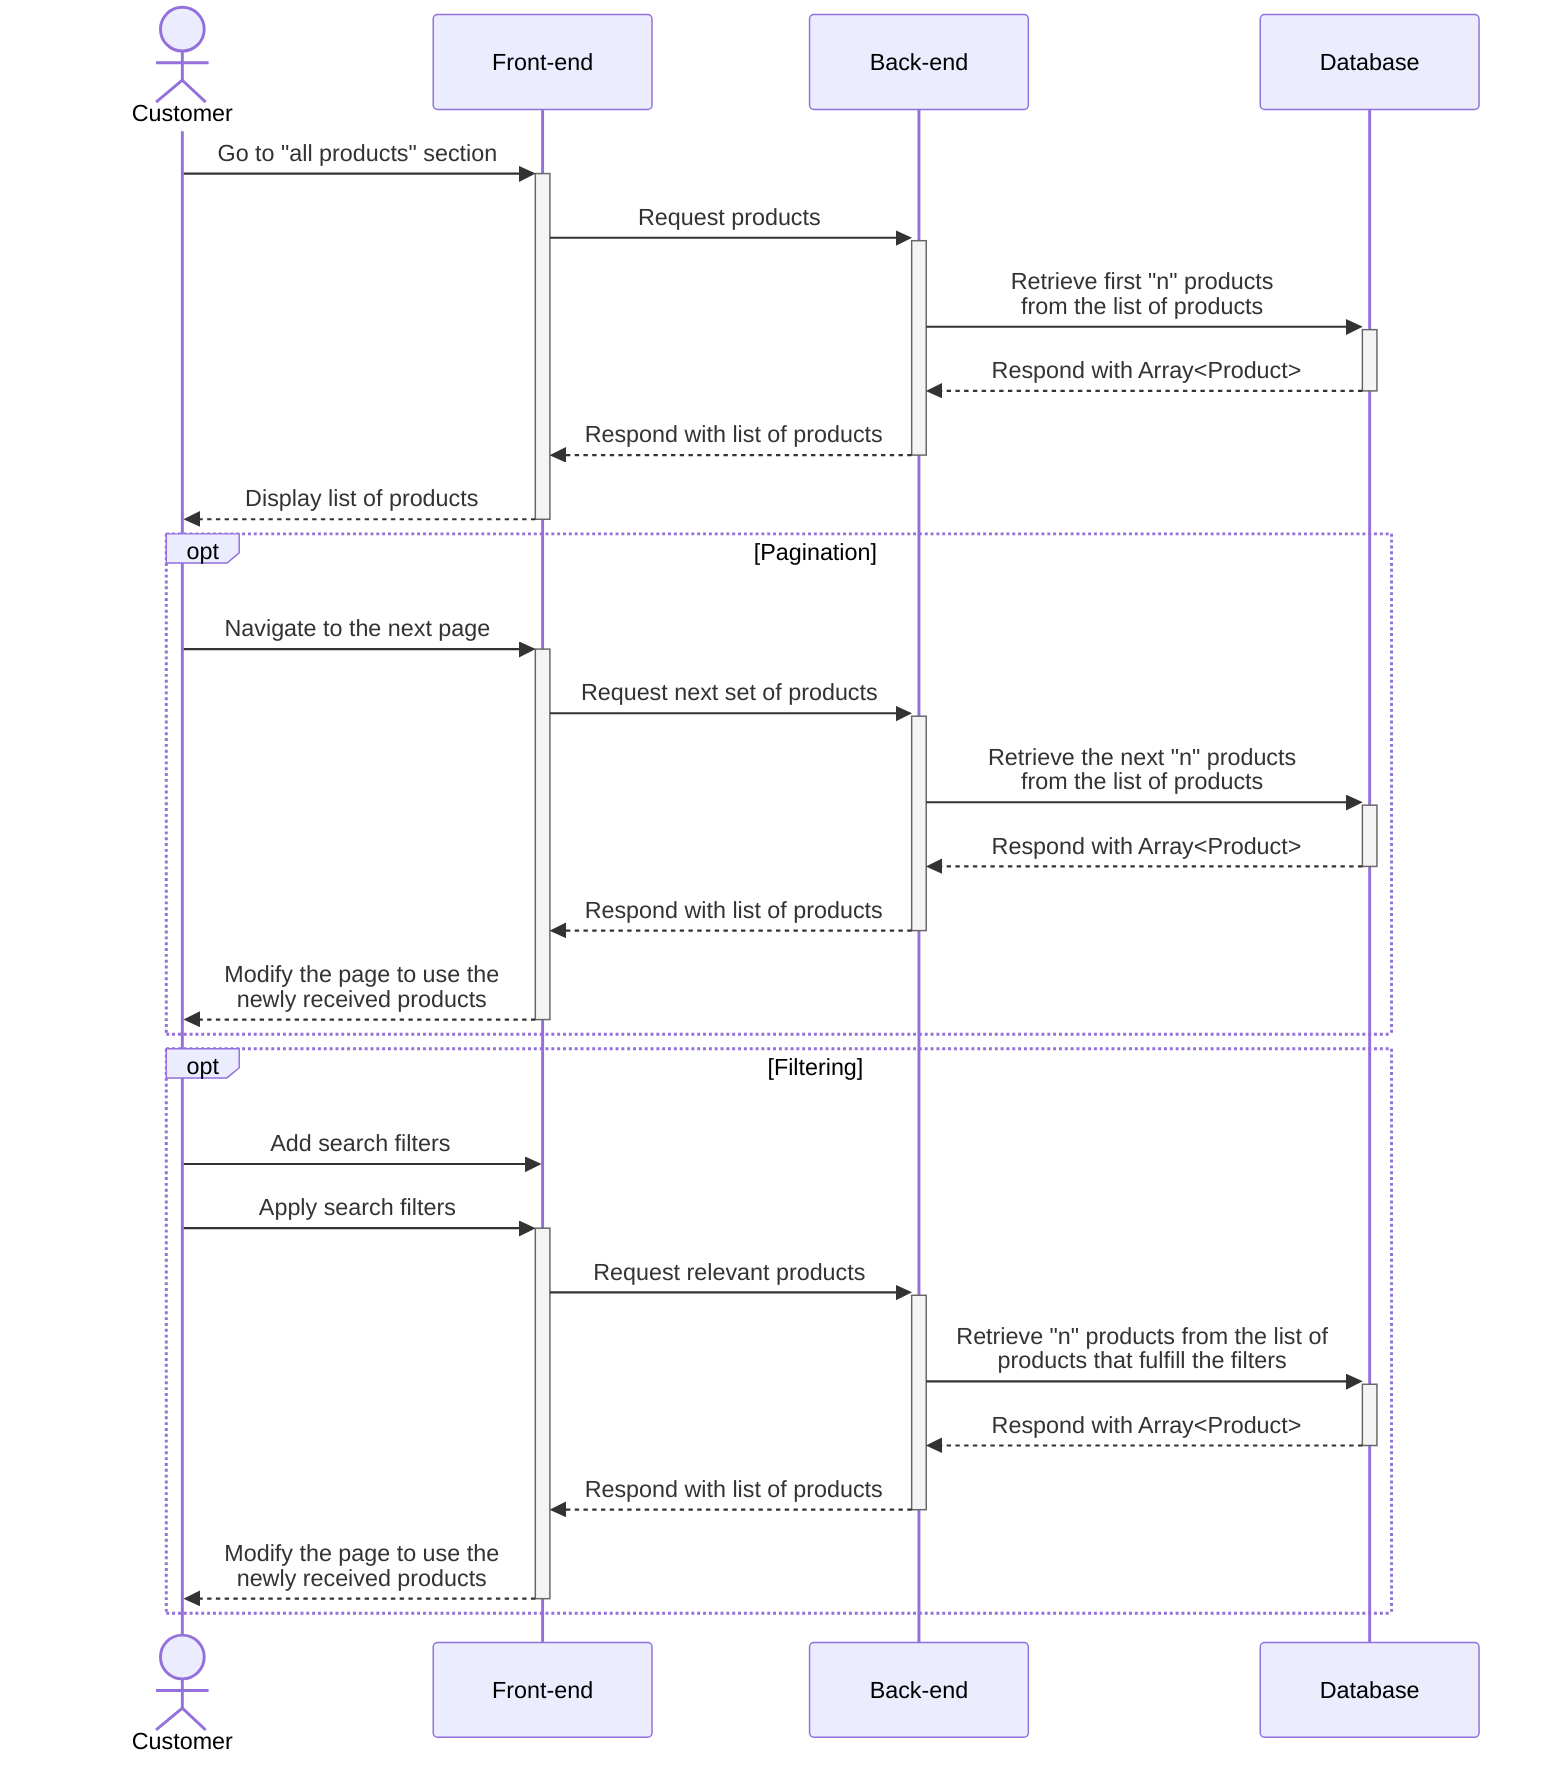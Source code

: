 sequenceDiagram
    actor Customer
    participant FE as Front-end
    participant BE as Back-end
    participant DB as Database

    Customer ->>+ FE: Go to "all products" section
    FE ->>+ BE: Request products
    BE ->>+ DB: Retrieve first "n" products<br>from the list of products
    DB -->>- BE: Respond with Array<Product>
    BE -->>- FE: Respond with list of products
    FE -->>- Customer: Display list of products

    opt Pagination
        Customer ->>+ FE: Navigate to the next page
        FE ->>+ BE: Request next set of products
        BE ->>+ DB: Retrieve the next "n" products<br>from the list of products
        DB -->>- BE: Respond with Array<Product>
        BE -->>- FE: Respond with list of products
        FE -->>- Customer: Modify the page to use the<br>newly received products
    end

    opt Filtering
        Customer ->> FE: Add search filters
        Customer ->>+ FE: Apply search filters
        FE ->>+ BE: Request relevant products
        BE ->>+ DB: Retrieve "n" products from the list of<br>products that fulfill the filters
        DB -->>- BE: Respond with Array<Product>
        BE -->>- FE: Respond with list of products
        FE -->>- Customer: Modify the page to use the<br>newly received products
    end